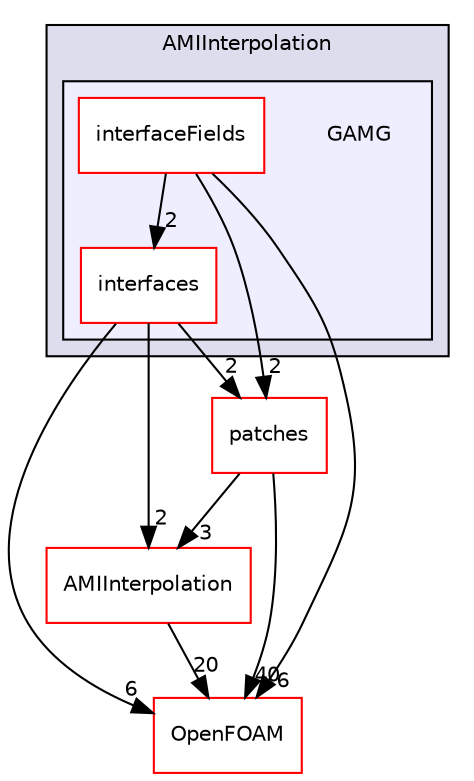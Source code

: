 digraph "src/meshTools/AMIInterpolation/GAMG" {
  bgcolor=transparent;
  compound=true
  node [ fontsize="10", fontname="Helvetica"];
  edge [ labelfontsize="10", labelfontname="Helvetica"];
  subgraph clusterdir_6b9532b4107849d088a6e7b91bdf643c {
    graph [ bgcolor="#ddddee", pencolor="black", label="AMIInterpolation" fontname="Helvetica", fontsize="10", URL="dir_6b9532b4107849d088a6e7b91bdf643c.html"]
  subgraph clusterdir_4bc555a520865271c73513c6cb0263af {
    graph [ bgcolor="#eeeeff", pencolor="black", label="" URL="dir_4bc555a520865271c73513c6cb0263af.html"];
    dir_4bc555a520865271c73513c6cb0263af [shape=plaintext label="GAMG"];
    dir_ba37732824743746d5dc478f4a86e8b1 [shape=box label="interfaceFields" color="red" fillcolor="white" style="filled" URL="dir_ba37732824743746d5dc478f4a86e8b1.html"];
    dir_a6141d48dba2d87e5f30618f4717b8ec [shape=box label="interfaces" color="red" fillcolor="white" style="filled" URL="dir_a6141d48dba2d87e5f30618f4717b8ec.html"];
  }
  }
  dir_cc283432b470ffbfab40d5c39743e289 [shape=box label="AMIInterpolation" color="red" URL="dir_cc283432b470ffbfab40d5c39743e289.html"];
  dir_e48036504f77ea988a54ffba425a88d8 [shape=box label="patches" color="red" URL="dir_e48036504f77ea988a54ffba425a88d8.html"];
  dir_c5473ff19b20e6ec4dfe5c310b3778a8 [shape=box label="OpenFOAM" color="red" URL="dir_c5473ff19b20e6ec4dfe5c310b3778a8.html"];
  dir_ba37732824743746d5dc478f4a86e8b1->dir_a6141d48dba2d87e5f30618f4717b8ec [headlabel="2", labeldistance=1.5 headhref="dir_001757_001760.html"];
  dir_ba37732824743746d5dc478f4a86e8b1->dir_e48036504f77ea988a54ffba425a88d8 [headlabel="2", labeldistance=1.5 headhref="dir_001757_001763.html"];
  dir_ba37732824743746d5dc478f4a86e8b1->dir_c5473ff19b20e6ec4dfe5c310b3778a8 [headlabel="6", labeldistance=1.5 headhref="dir_001757_001888.html"];
  dir_a6141d48dba2d87e5f30618f4717b8ec->dir_cc283432b470ffbfab40d5c39743e289 [headlabel="2", labeldistance=1.5 headhref="dir_001760_001748.html"];
  dir_a6141d48dba2d87e5f30618f4717b8ec->dir_e48036504f77ea988a54ffba425a88d8 [headlabel="2", labeldistance=1.5 headhref="dir_001760_001763.html"];
  dir_a6141d48dba2d87e5f30618f4717b8ec->dir_c5473ff19b20e6ec4dfe5c310b3778a8 [headlabel="6", labeldistance=1.5 headhref="dir_001760_001888.html"];
  dir_cc283432b470ffbfab40d5c39743e289->dir_c5473ff19b20e6ec4dfe5c310b3778a8 [headlabel="20", labeldistance=1.5 headhref="dir_001748_001888.html"];
  dir_e48036504f77ea988a54ffba425a88d8->dir_cc283432b470ffbfab40d5c39743e289 [headlabel="3", labeldistance=1.5 headhref="dir_001763_001748.html"];
  dir_e48036504f77ea988a54ffba425a88d8->dir_c5473ff19b20e6ec4dfe5c310b3778a8 [headlabel="40", labeldistance=1.5 headhref="dir_001763_001888.html"];
}
